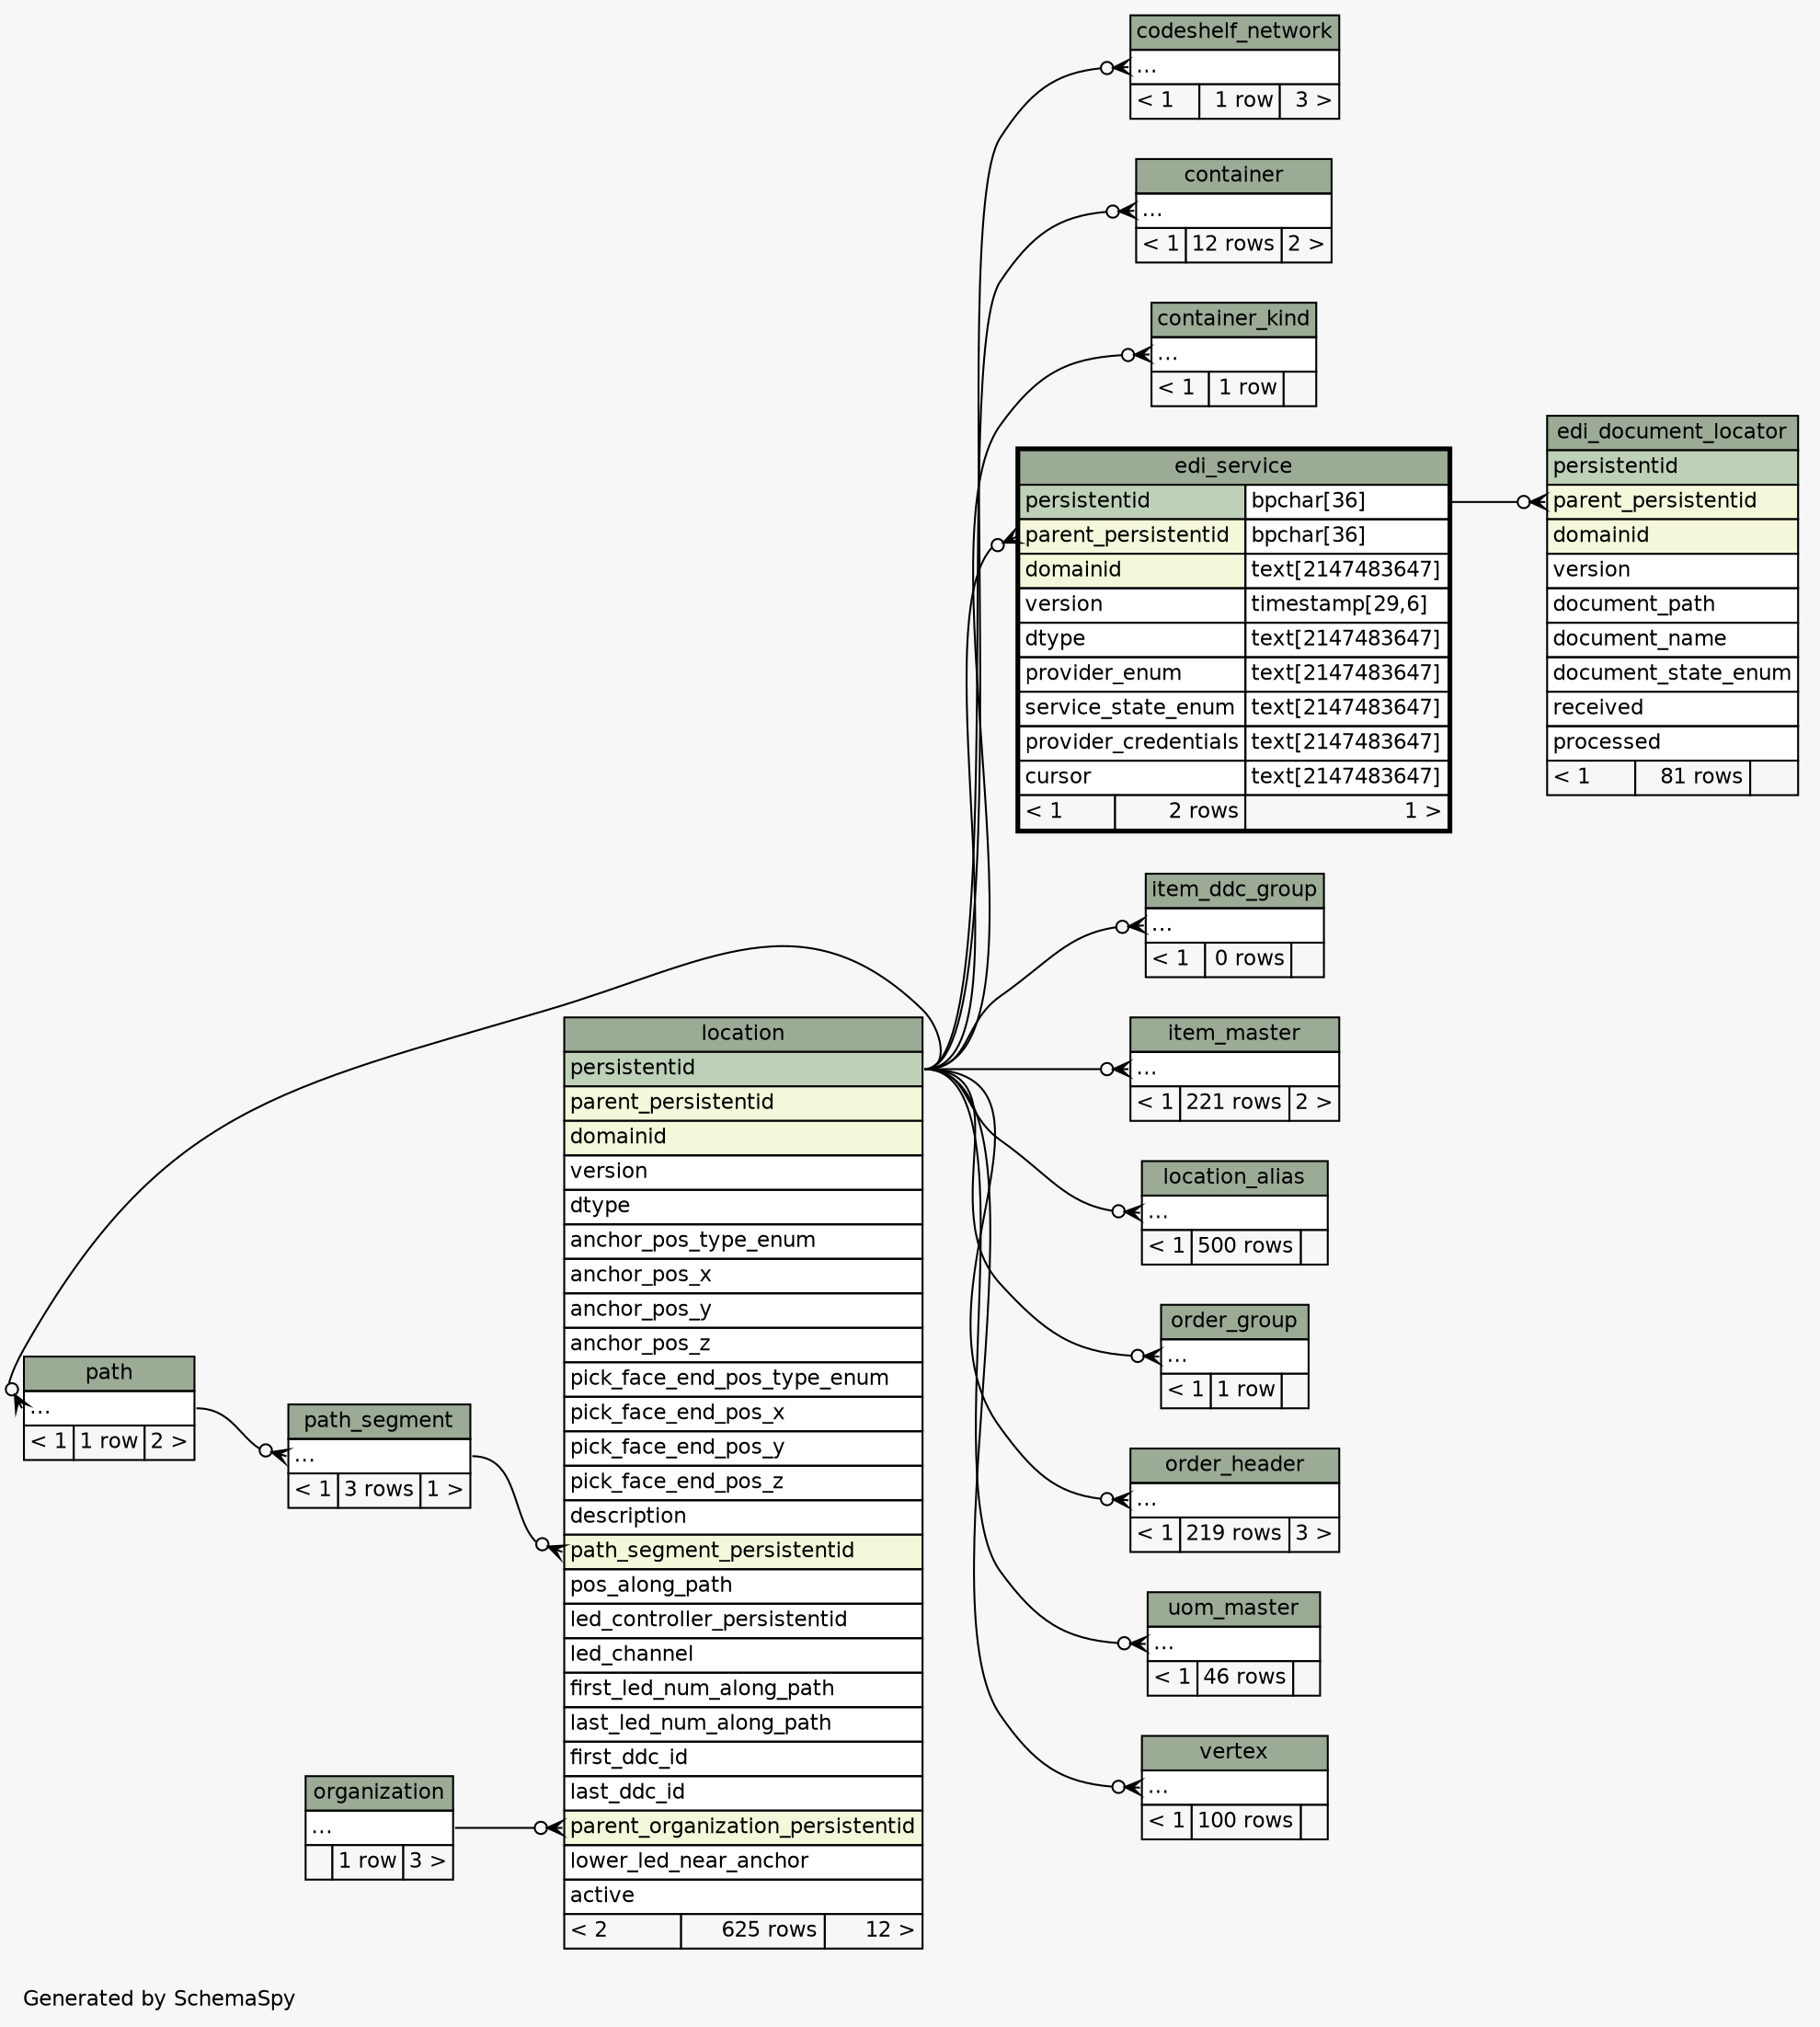 // dot 2.26.0 on Linux 2.6.32-431.17.1.el6.x86_64
// SchemaSpy rev 590
digraph "twoDegreesRelationshipsDiagram" {
  graph [
    rankdir="RL"
    bgcolor="#f7f7f7"
    label="\nGenerated by SchemaSpy"
    labeljust="l"
    nodesep="0.18"
    ranksep="0.46"
    fontname="Helvetica"
    fontsize="11"
  ];
  node [
    fontname="Helvetica"
    fontsize="11"
    shape="plaintext"
  ];
  edge [
    arrowsize="0.8"
  ];
  "codeshelf_network":"elipses":w -> "location":"persistentid":e [arrowhead=none dir=back arrowtail=crowodot];
  "container":"elipses":w -> "location":"persistentid":e [arrowhead=none dir=back arrowtail=crowodot];
  "container_kind":"elipses":w -> "location":"persistentid":e [arrowhead=none dir=back arrowtail=crowodot];
  "edi_document_locator":"parent_persistentid":w -> "edi_service":"persistentid.type":e [arrowhead=none dir=back arrowtail=crowodot];
  "edi_service":"parent_persistentid":w -> "location":"persistentid":e [arrowhead=none dir=back arrowtail=crowodot];
  "item_ddc_group":"elipses":w -> "location":"persistentid":e [arrowhead=none dir=back arrowtail=crowodot];
  "item_master":"elipses":w -> "location":"persistentid":e [arrowhead=none dir=back arrowtail=crowodot];
  "location":"parent_organization_persistentid":w -> "organization":"elipses":e [arrowhead=none dir=back arrowtail=crowodot];
  "location":"path_segment_persistentid":w -> "path_segment":"elipses":e [arrowhead=none dir=back arrowtail=crowodot];
  "location_alias":"elipses":w -> "location":"persistentid":e [arrowhead=none dir=back arrowtail=crowodot];
  "order_group":"elipses":w -> "location":"persistentid":e [arrowhead=none dir=back arrowtail=crowodot];
  "order_header":"elipses":w -> "location":"persistentid":e [arrowhead=none dir=back arrowtail=crowodot];
  "path":"elipses":w -> "location":"persistentid":e [arrowhead=none dir=back arrowtail=crowodot];
  "path_segment":"elipses":w -> "path":"elipses":e [arrowhead=none dir=back arrowtail=crowodot];
  "uom_master":"elipses":w -> "location":"persistentid":e [arrowhead=none dir=back arrowtail=crowodot];
  "vertex":"elipses":w -> "location":"persistentid":e [arrowhead=none dir=back arrowtail=crowodot];
  "codeshelf_network" [
    label=<
    <TABLE BORDER="0" CELLBORDER="1" CELLSPACING="0" BGCOLOR="#ffffff">
      <TR><TD COLSPAN="3" BGCOLOR="#9bab96" ALIGN="CENTER">codeshelf_network</TD></TR>
      <TR><TD PORT="elipses" COLSPAN="3" ALIGN="LEFT">...</TD></TR>
      <TR><TD ALIGN="LEFT" BGCOLOR="#f7f7f7">&lt; 1</TD><TD ALIGN="RIGHT" BGCOLOR="#f7f7f7">1 row</TD><TD ALIGN="RIGHT" BGCOLOR="#f7f7f7">3 &gt;</TD></TR>
    </TABLE>>
    URL="codeshelf_network.html"
    tooltip="codeshelf_network"
  ];
  "container" [
    label=<
    <TABLE BORDER="0" CELLBORDER="1" CELLSPACING="0" BGCOLOR="#ffffff">
      <TR><TD COLSPAN="3" BGCOLOR="#9bab96" ALIGN="CENTER">container</TD></TR>
      <TR><TD PORT="elipses" COLSPAN="3" ALIGN="LEFT">...</TD></TR>
      <TR><TD ALIGN="LEFT" BGCOLOR="#f7f7f7">&lt; 1</TD><TD ALIGN="RIGHT" BGCOLOR="#f7f7f7">12 rows</TD><TD ALIGN="RIGHT" BGCOLOR="#f7f7f7">2 &gt;</TD></TR>
    </TABLE>>
    URL="container.html"
    tooltip="container"
  ];
  "container_kind" [
    label=<
    <TABLE BORDER="0" CELLBORDER="1" CELLSPACING="0" BGCOLOR="#ffffff">
      <TR><TD COLSPAN="3" BGCOLOR="#9bab96" ALIGN="CENTER">container_kind</TD></TR>
      <TR><TD PORT="elipses" COLSPAN="3" ALIGN="LEFT">...</TD></TR>
      <TR><TD ALIGN="LEFT" BGCOLOR="#f7f7f7">&lt; 1</TD><TD ALIGN="RIGHT" BGCOLOR="#f7f7f7">1 row</TD><TD ALIGN="RIGHT" BGCOLOR="#f7f7f7">  </TD></TR>
    </TABLE>>
    URL="container_kind.html"
    tooltip="container_kind"
  ];
  "edi_document_locator" [
    label=<
    <TABLE BORDER="0" CELLBORDER="1" CELLSPACING="0" BGCOLOR="#ffffff">
      <TR><TD COLSPAN="3" BGCOLOR="#9bab96" ALIGN="CENTER">edi_document_locator</TD></TR>
      <TR><TD PORT="persistentid" COLSPAN="3" BGCOLOR="#bed1b8" ALIGN="LEFT">persistentid</TD></TR>
      <TR><TD PORT="parent_persistentid" COLSPAN="3" BGCOLOR="#f4f7da" ALIGN="LEFT">parent_persistentid</TD></TR>
      <TR><TD PORT="domainid" COLSPAN="3" BGCOLOR="#f4f7da" ALIGN="LEFT">domainid</TD></TR>
      <TR><TD PORT="version" COLSPAN="3" ALIGN="LEFT">version</TD></TR>
      <TR><TD PORT="document_path" COLSPAN="3" ALIGN="LEFT">document_path</TD></TR>
      <TR><TD PORT="document_name" COLSPAN="3" ALIGN="LEFT">document_name</TD></TR>
      <TR><TD PORT="document_state_enum" COLSPAN="3" ALIGN="LEFT">document_state_enum</TD></TR>
      <TR><TD PORT="received" COLSPAN="3" ALIGN="LEFT">received</TD></TR>
      <TR><TD PORT="processed" COLSPAN="3" ALIGN="LEFT">processed</TD></TR>
      <TR><TD ALIGN="LEFT" BGCOLOR="#f7f7f7">&lt; 1</TD><TD ALIGN="RIGHT" BGCOLOR="#f7f7f7">81 rows</TD><TD ALIGN="RIGHT" BGCOLOR="#f7f7f7">  </TD></TR>
    </TABLE>>
    URL="edi_document_locator.html"
    tooltip="edi_document_locator"
  ];
  "edi_service" [
    label=<
    <TABLE BORDER="2" CELLBORDER="1" CELLSPACING="0" BGCOLOR="#ffffff">
      <TR><TD COLSPAN="3" BGCOLOR="#9bab96" ALIGN="CENTER">edi_service</TD></TR>
      <TR><TD PORT="persistentid" COLSPAN="2" BGCOLOR="#bed1b8" ALIGN="LEFT">persistentid</TD><TD PORT="persistentid.type" ALIGN="LEFT">bpchar[36]</TD></TR>
      <TR><TD PORT="parent_persistentid" COLSPAN="2" BGCOLOR="#f4f7da" ALIGN="LEFT">parent_persistentid</TD><TD PORT="parent_persistentid.type" ALIGN="LEFT">bpchar[36]</TD></TR>
      <TR><TD PORT="domainid" COLSPAN="2" BGCOLOR="#f4f7da" ALIGN="LEFT">domainid</TD><TD PORT="domainid.type" ALIGN="LEFT">text[2147483647]</TD></TR>
      <TR><TD PORT="version" COLSPAN="2" ALIGN="LEFT">version</TD><TD PORT="version.type" ALIGN="LEFT">timestamp[29,6]</TD></TR>
      <TR><TD PORT="dtype" COLSPAN="2" ALIGN="LEFT">dtype</TD><TD PORT="dtype.type" ALIGN="LEFT">text[2147483647]</TD></TR>
      <TR><TD PORT="provider_enum" COLSPAN="2" ALIGN="LEFT">provider_enum</TD><TD PORT="provider_enum.type" ALIGN="LEFT">text[2147483647]</TD></TR>
      <TR><TD PORT="service_state_enum" COLSPAN="2" ALIGN="LEFT">service_state_enum</TD><TD PORT="service_state_enum.type" ALIGN="LEFT">text[2147483647]</TD></TR>
      <TR><TD PORT="provider_credentials" COLSPAN="2" ALIGN="LEFT">provider_credentials</TD><TD PORT="provider_credentials.type" ALIGN="LEFT">text[2147483647]</TD></TR>
      <TR><TD PORT="cursor" COLSPAN="2" ALIGN="LEFT">cursor</TD><TD PORT="cursor.type" ALIGN="LEFT">text[2147483647]</TD></TR>
      <TR><TD ALIGN="LEFT" BGCOLOR="#f7f7f7">&lt; 1</TD><TD ALIGN="RIGHT" BGCOLOR="#f7f7f7">2 rows</TD><TD ALIGN="RIGHT" BGCOLOR="#f7f7f7">1 &gt;</TD></TR>
    </TABLE>>
    URL="edi_service.html"
    tooltip="edi_service"
  ];
  "item_ddc_group" [
    label=<
    <TABLE BORDER="0" CELLBORDER="1" CELLSPACING="0" BGCOLOR="#ffffff">
      <TR><TD COLSPAN="3" BGCOLOR="#9bab96" ALIGN="CENTER">item_ddc_group</TD></TR>
      <TR><TD PORT="elipses" COLSPAN="3" ALIGN="LEFT">...</TD></TR>
      <TR><TD ALIGN="LEFT" BGCOLOR="#f7f7f7">&lt; 1</TD><TD ALIGN="RIGHT" BGCOLOR="#f7f7f7">0 rows</TD><TD ALIGN="RIGHT" BGCOLOR="#f7f7f7">  </TD></TR>
    </TABLE>>
    URL="item_ddc_group.html"
    tooltip="item_ddc_group"
  ];
  "item_master" [
    label=<
    <TABLE BORDER="0" CELLBORDER="1" CELLSPACING="0" BGCOLOR="#ffffff">
      <TR><TD COLSPAN="3" BGCOLOR="#9bab96" ALIGN="CENTER">item_master</TD></TR>
      <TR><TD PORT="elipses" COLSPAN="3" ALIGN="LEFT">...</TD></TR>
      <TR><TD ALIGN="LEFT" BGCOLOR="#f7f7f7">&lt; 1</TD><TD ALIGN="RIGHT" BGCOLOR="#f7f7f7">221 rows</TD><TD ALIGN="RIGHT" BGCOLOR="#f7f7f7">2 &gt;</TD></TR>
    </TABLE>>
    URL="item_master.html"
    tooltip="item_master"
  ];
  "location" [
    label=<
    <TABLE BORDER="0" CELLBORDER="1" CELLSPACING="0" BGCOLOR="#ffffff">
      <TR><TD COLSPAN="3" BGCOLOR="#9bab96" ALIGN="CENTER">location</TD></TR>
      <TR><TD PORT="persistentid" COLSPAN="3" BGCOLOR="#bed1b8" ALIGN="LEFT">persistentid</TD></TR>
      <TR><TD PORT="parent_persistentid" COLSPAN="3" BGCOLOR="#f4f7da" ALIGN="LEFT">parent_persistentid</TD></TR>
      <TR><TD PORT="domainid" COLSPAN="3" BGCOLOR="#f4f7da" ALIGN="LEFT">domainid</TD></TR>
      <TR><TD PORT="version" COLSPAN="3" ALIGN="LEFT">version</TD></TR>
      <TR><TD PORT="dtype" COLSPAN="3" ALIGN="LEFT">dtype</TD></TR>
      <TR><TD PORT="anchor_pos_type_enum" COLSPAN="3" ALIGN="LEFT">anchor_pos_type_enum</TD></TR>
      <TR><TD PORT="anchor_pos_x" COLSPAN="3" ALIGN="LEFT">anchor_pos_x</TD></TR>
      <TR><TD PORT="anchor_pos_y" COLSPAN="3" ALIGN="LEFT">anchor_pos_y</TD></TR>
      <TR><TD PORT="anchor_pos_z" COLSPAN="3" ALIGN="LEFT">anchor_pos_z</TD></TR>
      <TR><TD PORT="pick_face_end_pos_type_enum" COLSPAN="3" ALIGN="LEFT">pick_face_end_pos_type_enum</TD></TR>
      <TR><TD PORT="pick_face_end_pos_x" COLSPAN="3" ALIGN="LEFT">pick_face_end_pos_x</TD></TR>
      <TR><TD PORT="pick_face_end_pos_y" COLSPAN="3" ALIGN="LEFT">pick_face_end_pos_y</TD></TR>
      <TR><TD PORT="pick_face_end_pos_z" COLSPAN="3" ALIGN="LEFT">pick_face_end_pos_z</TD></TR>
      <TR><TD PORT="description" COLSPAN="3" ALIGN="LEFT">description</TD></TR>
      <TR><TD PORT="path_segment_persistentid" COLSPAN="3" BGCOLOR="#f4f7da" ALIGN="LEFT">path_segment_persistentid</TD></TR>
      <TR><TD PORT="pos_along_path" COLSPAN="3" ALIGN="LEFT">pos_along_path</TD></TR>
      <TR><TD PORT="led_controller_persistentid" COLSPAN="3" ALIGN="LEFT">led_controller_persistentid</TD></TR>
      <TR><TD PORT="led_channel" COLSPAN="3" ALIGN="LEFT">led_channel</TD></TR>
      <TR><TD PORT="first_led_num_along_path" COLSPAN="3" ALIGN="LEFT">first_led_num_along_path</TD></TR>
      <TR><TD PORT="last_led_num_along_path" COLSPAN="3" ALIGN="LEFT">last_led_num_along_path</TD></TR>
      <TR><TD PORT="first_ddc_id" COLSPAN="3" ALIGN="LEFT">first_ddc_id</TD></TR>
      <TR><TD PORT="last_ddc_id" COLSPAN="3" ALIGN="LEFT">last_ddc_id</TD></TR>
      <TR><TD PORT="parent_organization_persistentid" COLSPAN="3" BGCOLOR="#f4f7da" ALIGN="LEFT">parent_organization_persistentid</TD></TR>
      <TR><TD PORT="lower_led_near_anchor" COLSPAN="3" ALIGN="LEFT">lower_led_near_anchor</TD></TR>
      <TR><TD PORT="active" COLSPAN="3" ALIGN="LEFT">active</TD></TR>
      <TR><TD ALIGN="LEFT" BGCOLOR="#f7f7f7">&lt; 2</TD><TD ALIGN="RIGHT" BGCOLOR="#f7f7f7">625 rows</TD><TD ALIGN="RIGHT" BGCOLOR="#f7f7f7">12 &gt;</TD></TR>
    </TABLE>>
    URL="location.html"
    tooltip="location"
  ];
  "location_alias" [
    label=<
    <TABLE BORDER="0" CELLBORDER="1" CELLSPACING="0" BGCOLOR="#ffffff">
      <TR><TD COLSPAN="3" BGCOLOR="#9bab96" ALIGN="CENTER">location_alias</TD></TR>
      <TR><TD PORT="elipses" COLSPAN="3" ALIGN="LEFT">...</TD></TR>
      <TR><TD ALIGN="LEFT" BGCOLOR="#f7f7f7">&lt; 1</TD><TD ALIGN="RIGHT" BGCOLOR="#f7f7f7">500 rows</TD><TD ALIGN="RIGHT" BGCOLOR="#f7f7f7">  </TD></TR>
    </TABLE>>
    URL="location_alias.html"
    tooltip="location_alias"
  ];
  "order_group" [
    label=<
    <TABLE BORDER="0" CELLBORDER="1" CELLSPACING="0" BGCOLOR="#ffffff">
      <TR><TD COLSPAN="3" BGCOLOR="#9bab96" ALIGN="CENTER">order_group</TD></TR>
      <TR><TD PORT="elipses" COLSPAN="3" ALIGN="LEFT">...</TD></TR>
      <TR><TD ALIGN="LEFT" BGCOLOR="#f7f7f7">&lt; 1</TD><TD ALIGN="RIGHT" BGCOLOR="#f7f7f7">1 row</TD><TD ALIGN="RIGHT" BGCOLOR="#f7f7f7">  </TD></TR>
    </TABLE>>
    URL="order_group.html"
    tooltip="order_group"
  ];
  "order_header" [
    label=<
    <TABLE BORDER="0" CELLBORDER="1" CELLSPACING="0" BGCOLOR="#ffffff">
      <TR><TD COLSPAN="3" BGCOLOR="#9bab96" ALIGN="CENTER">order_header</TD></TR>
      <TR><TD PORT="elipses" COLSPAN="3" ALIGN="LEFT">...</TD></TR>
      <TR><TD ALIGN="LEFT" BGCOLOR="#f7f7f7">&lt; 1</TD><TD ALIGN="RIGHT" BGCOLOR="#f7f7f7">219 rows</TD><TD ALIGN="RIGHT" BGCOLOR="#f7f7f7">3 &gt;</TD></TR>
    </TABLE>>
    URL="order_header.html"
    tooltip="order_header"
  ];
  "organization" [
    label=<
    <TABLE BORDER="0" CELLBORDER="1" CELLSPACING="0" BGCOLOR="#ffffff">
      <TR><TD COLSPAN="3" BGCOLOR="#9bab96" ALIGN="CENTER">organization</TD></TR>
      <TR><TD PORT="elipses" COLSPAN="3" ALIGN="LEFT">...</TD></TR>
      <TR><TD ALIGN="LEFT" BGCOLOR="#f7f7f7">  </TD><TD ALIGN="RIGHT" BGCOLOR="#f7f7f7">1 row</TD><TD ALIGN="RIGHT" BGCOLOR="#f7f7f7">3 &gt;</TD></TR>
    </TABLE>>
    URL="organization.html"
    tooltip="organization"
  ];
  "path" [
    label=<
    <TABLE BORDER="0" CELLBORDER="1" CELLSPACING="0" BGCOLOR="#ffffff">
      <TR><TD COLSPAN="3" BGCOLOR="#9bab96" ALIGN="CENTER">path</TD></TR>
      <TR><TD PORT="elipses" COLSPAN="3" ALIGN="LEFT">...</TD></TR>
      <TR><TD ALIGN="LEFT" BGCOLOR="#f7f7f7">&lt; 1</TD><TD ALIGN="RIGHT" BGCOLOR="#f7f7f7">1 row</TD><TD ALIGN="RIGHT" BGCOLOR="#f7f7f7">2 &gt;</TD></TR>
    </TABLE>>
    URL="path.html"
    tooltip="path"
  ];
  "path_segment" [
    label=<
    <TABLE BORDER="0" CELLBORDER="1" CELLSPACING="0" BGCOLOR="#ffffff">
      <TR><TD COLSPAN="3" BGCOLOR="#9bab96" ALIGN="CENTER">path_segment</TD></TR>
      <TR><TD PORT="elipses" COLSPAN="3" ALIGN="LEFT">...</TD></TR>
      <TR><TD ALIGN="LEFT" BGCOLOR="#f7f7f7">&lt; 1</TD><TD ALIGN="RIGHT" BGCOLOR="#f7f7f7">3 rows</TD><TD ALIGN="RIGHT" BGCOLOR="#f7f7f7">1 &gt;</TD></TR>
    </TABLE>>
    URL="path_segment.html"
    tooltip="path_segment"
  ];
  "uom_master" [
    label=<
    <TABLE BORDER="0" CELLBORDER="1" CELLSPACING="0" BGCOLOR="#ffffff">
      <TR><TD COLSPAN="3" BGCOLOR="#9bab96" ALIGN="CENTER">uom_master</TD></TR>
      <TR><TD PORT="elipses" COLSPAN="3" ALIGN="LEFT">...</TD></TR>
      <TR><TD ALIGN="LEFT" BGCOLOR="#f7f7f7">&lt; 1</TD><TD ALIGN="RIGHT" BGCOLOR="#f7f7f7">46 rows</TD><TD ALIGN="RIGHT" BGCOLOR="#f7f7f7">  </TD></TR>
    </TABLE>>
    URL="uom_master.html"
    tooltip="uom_master"
  ];
  "vertex" [
    label=<
    <TABLE BORDER="0" CELLBORDER="1" CELLSPACING="0" BGCOLOR="#ffffff">
      <TR><TD COLSPAN="3" BGCOLOR="#9bab96" ALIGN="CENTER">vertex</TD></TR>
      <TR><TD PORT="elipses" COLSPAN="3" ALIGN="LEFT">...</TD></TR>
      <TR><TD ALIGN="LEFT" BGCOLOR="#f7f7f7">&lt; 1</TD><TD ALIGN="RIGHT" BGCOLOR="#f7f7f7">100 rows</TD><TD ALIGN="RIGHT" BGCOLOR="#f7f7f7">  </TD></TR>
    </TABLE>>
    URL="vertex.html"
    tooltip="vertex"
  ];
}
